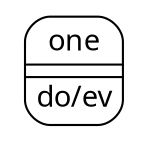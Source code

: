 digraph G {
  node [fontname = "Geneva"]
  edge [fontname = "Geneva"]
  splines=polyline
  one [shape="none", label=<<table style="rounded"><tr><td border="0">one</td></tr><hr/><tr><td border="0"></td></tr><hr/><tr><td border="0" align="left">do/ev</td></tr></table>>]
}